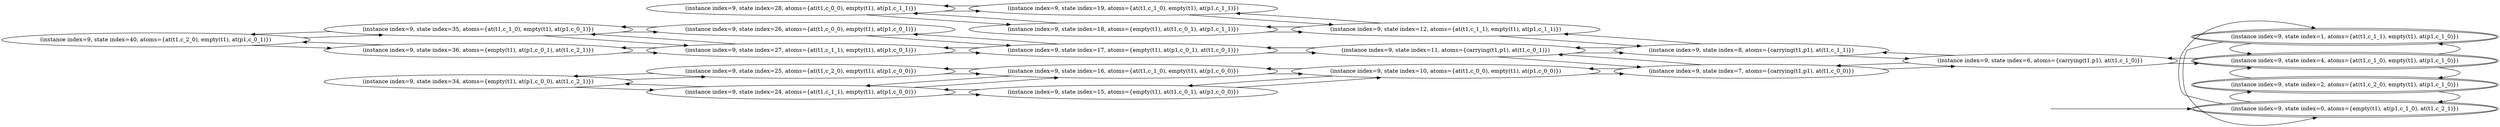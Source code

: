 digraph {
rankdir="LR"
s40[label="(instance index=9, state index=40, atoms={at(t1,c_2_0), empty(t1), at(p1,c_0_1)})"]
s34[label="(instance index=9, state index=34, atoms={empty(t1), at(p1,c_0_0), at(t1,c_2_1)})"]
s35[label="(instance index=9, state index=35, atoms={at(t1,c_1_0), empty(t1), at(p1,c_0_1)})"]
s36[label="(instance index=9, state index=36, atoms={empty(t1), at(p1,c_0_1), at(t1,c_2_1)})"]
s28[label="(instance index=9, state index=28, atoms={at(t1,c_0_0), empty(t1), at(p1,c_1_1)})"]
s27[label="(instance index=9, state index=27, atoms={at(t1,c_1_1), empty(t1), at(p1,c_0_1)})"]
s26[label="(instance index=9, state index=26, atoms={at(t1,c_0_0), empty(t1), at(p1,c_0_1)})"]
s25[label="(instance index=9, state index=25, atoms={at(t1,c_2_0), empty(t1), at(p1,c_0_0)})"]
s24[label="(instance index=9, state index=24, atoms={at(t1,c_1_1), empty(t1), at(p1,c_0_0)})"]
s19[label="(instance index=9, state index=19, atoms={at(t1,c_1_0), empty(t1), at(p1,c_1_1)})"]
s18[label="(instance index=9, state index=18, atoms={empty(t1), at(t1,c_0_1), at(p1,c_1_1)})"]
s17[label="(instance index=9, state index=17, atoms={empty(t1), at(p1,c_0_1), at(t1,c_0_1)})"]
s15[label="(instance index=9, state index=15, atoms={empty(t1), at(t1,c_0_1), at(p1,c_0_0)})"]
s16[label="(instance index=9, state index=16, atoms={at(t1,c_1_0), empty(t1), at(p1,c_0_0)})"]
s10[label="(instance index=9, state index=10, atoms={at(t1,c_0_0), empty(t1), at(p1,c_0_0)})"]
s11[label="(instance index=9, state index=11, atoms={carrying(t1,p1), at(t1,c_0_1)})"]
s12[label="(instance index=9, state index=12, atoms={at(t1,c_1_1), empty(t1), at(p1,c_1_1)})"]
s7[label="(instance index=9, state index=7, atoms={carrying(t1,p1), at(t1,c_0_0)})"]
s8[label="(instance index=9, state index=8, atoms={carrying(t1,p1), at(t1,c_1_1)})"]
s6[label="(instance index=9, state index=6, atoms={carrying(t1,p1), at(t1,c_1_0)})"]
s4[peripheries=2,label="(instance index=9, state index=4, atoms={at(t1,c_1_0), empty(t1), at(p1,c_1_0)})"]
s2[peripheries=2,label="(instance index=9, state index=2, atoms={at(t1,c_2_0), empty(t1), at(p1,c_1_0)})"]
s1[peripheries=2,label="(instance index=9, state index=1, atoms={at(t1,c_1_1), empty(t1), at(p1,c_1_0)})"]
s0[peripheries=2,label="(instance index=9, state index=0, atoms={empty(t1), at(p1,c_1_0), at(t1,c_2_1)})"]
Dangling [ label = "", style = invis ]
{ rank = same; Dangling }
Dangling -> s0
{ rank = same; s0}
{ rank = same; s34,s35,s36}
{ rank = same; s28,s27,s26,s25,s24}
{ rank = same; s19,s18,s17,s15,s16}
{ rank = same; s10,s11,s12}
{ rank = same; s7,s8}
{ rank = same; s6}
{ rank = same; s4,s2,s1,s0}
{
s40->s36
s40->s35
}
{
s34->s25
s34->s24
s35->s27
s35->s26
s35->s40
s36->s27
s36->s40
}
{
s28->s19
s28->s18
s27->s36
s27->s35
s27->s17
s26->s35
s26->s17
s25->s34
s25->s16
s24->s15
s24->s34
s24->s16
}
{
s19->s28
s19->s12
s18->s28
s18->s12
s17->s11
s17->s26
s17->s27
s15->s10
s15->s24
s16->s10
s16->s25
s16->s24
}
{
s10->s15
s10->s7
s10->s16
s11->s7
s11->s17
s11->s8
s12->s19
s12->s18
s12->s8
}
{
s7->s6
s7->s11
s7->s10
s8->s6
s8->s12
s8->s11
}
{
s6->s7
s6->s4
s6->s8
}
{
s4->s6
s4->s2
s4->s1
s2->s4
s2->s0
s1->s4
s1->s0
s0->s2
s0->s1
}
}
